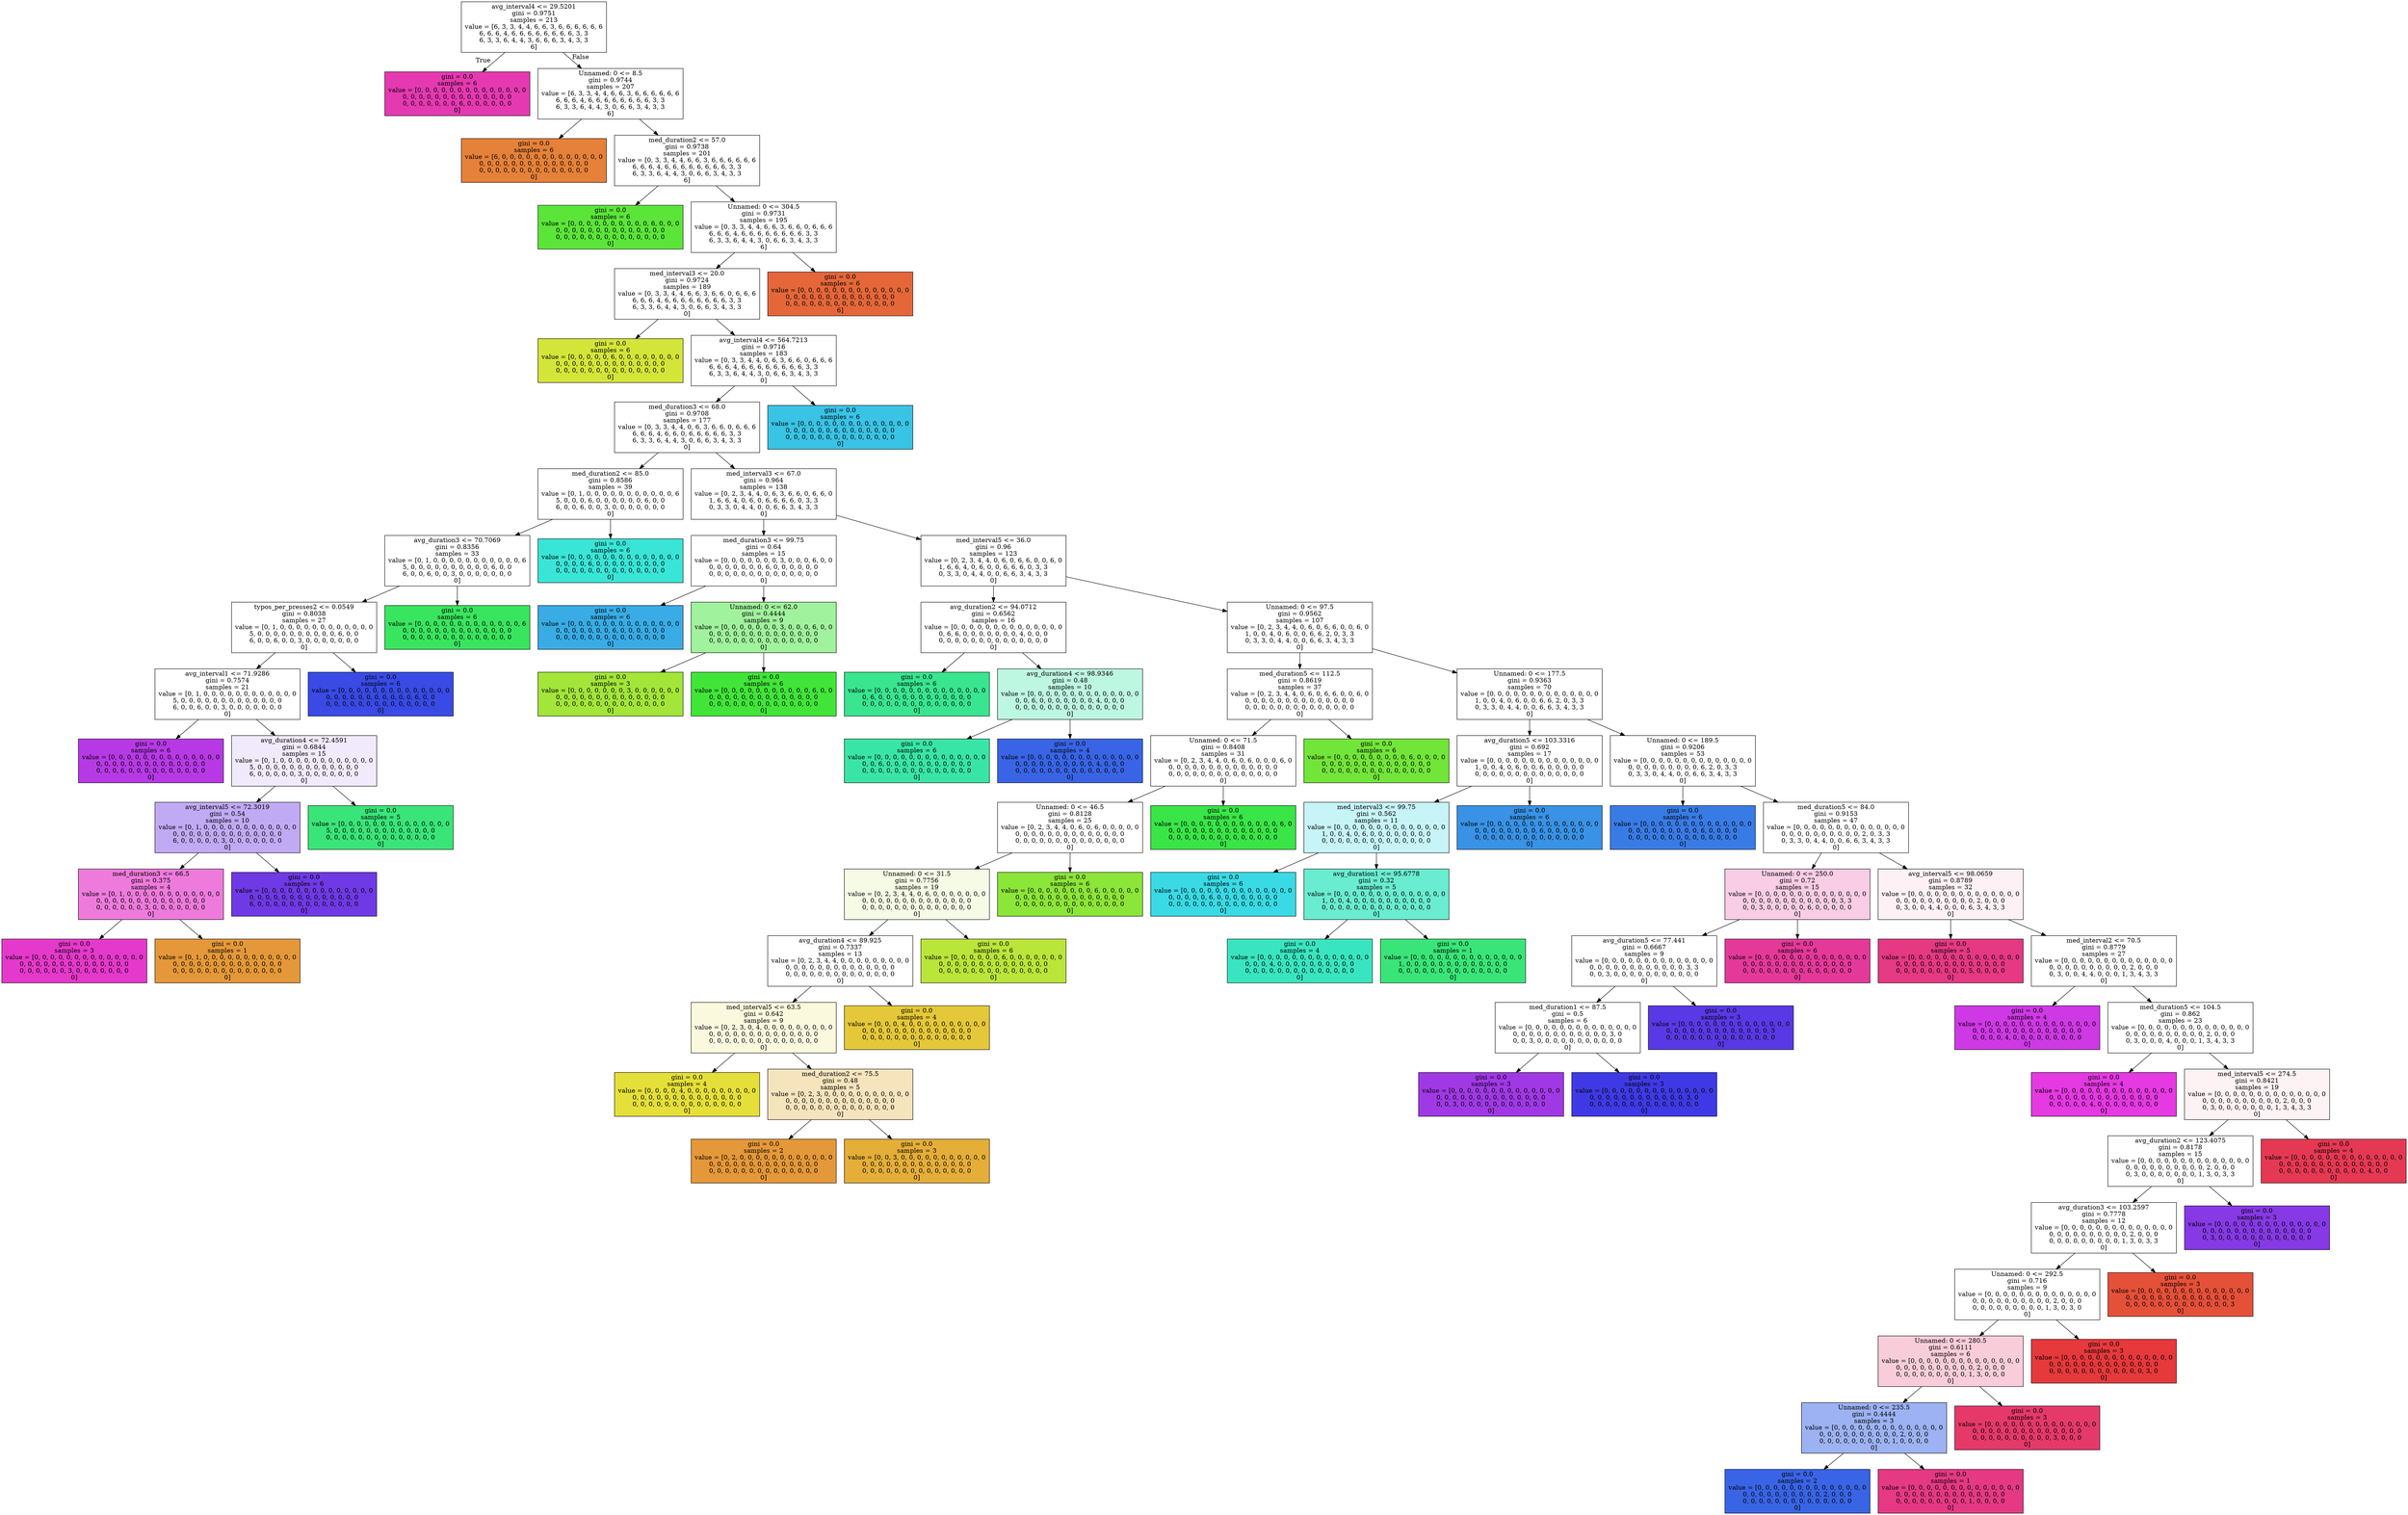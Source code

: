 digraph Tree {
node [shape=box, style="filled", color="black"] ;
0 [label="avg_interval4 <= 29.5201\ngini = 0.9751\nsamples = 213\nvalue = [6, 3, 3, 4, 4, 6, 6, 3, 6, 6, 6, 6, 6, 6\n6, 6, 6, 4, 6, 6, 6, 6, 6, 6, 6, 6, 3, 3\n6, 3, 3, 6, 4, 4, 3, 6, 6, 6, 3, 4, 3, 3\n6]", fillcolor="#e5813900"] ;
1 [label="gini = 0.0\nsamples = 6\nvalue = [0, 0, 0, 0, 0, 0, 0, 0, 0, 0, 0, 0, 0, 0\n0, 0, 0, 0, 0, 0, 0, 0, 0, 0, 0, 0, 0, 0\n0, 0, 0, 0, 0, 0, 0, 6, 0, 0, 0, 0, 0, 0\n0]", fillcolor="#e539b1ff"] ;
0 -> 1 [labeldistance=2.5, labelangle=45, headlabel="True"] ;
2 [label="Unnamed: 0 <= 8.5\ngini = 0.9744\nsamples = 207\nvalue = [6, 3, 3, 4, 4, 6, 6, 3, 6, 6, 6, 6, 6, 6\n6, 6, 6, 4, 6, 6, 6, 6, 6, 6, 6, 6, 3, 3\n6, 3, 3, 6, 4, 4, 3, 0, 6, 6, 3, 4, 3, 3\n6]", fillcolor="#e5813900"] ;
0 -> 2 [labeldistance=2.5, labelangle=-45, headlabel="False"] ;
3 [label="gini = 0.0\nsamples = 6\nvalue = [6, 0, 0, 0, 0, 0, 0, 0, 0, 0, 0, 0, 0, 0\n0, 0, 0, 0, 0, 0, 0, 0, 0, 0, 0, 0, 0, 0\n0, 0, 0, 0, 0, 0, 0, 0, 0, 0, 0, 0, 0, 0\n0]", fillcolor="#e58139ff"] ;
2 -> 3 ;
4 [label="med_duration2 <= 57.0\ngini = 0.9738\nsamples = 201\nvalue = [0, 3, 3, 4, 4, 6, 6, 3, 6, 6, 6, 6, 6, 6\n6, 6, 6, 4, 6, 6, 6, 6, 6, 6, 6, 6, 3, 3\n6, 3, 3, 6, 4, 4, 3, 0, 6, 6, 3, 4, 3, 3\n6]", fillcolor="#d4e53900"] ;
2 -> 4 ;
5 [label="gini = 0.0\nsamples = 6\nvalue = [0, 0, 0, 0, 0, 0, 0, 0, 0, 0, 6, 0, 0, 0\n0, 0, 0, 0, 0, 0, 0, 0, 0, 0, 0, 0, 0, 0\n0, 0, 0, 0, 0, 0, 0, 0, 0, 0, 0, 0, 0, 0\n0]", fillcolor="#5be539ff"] ;
4 -> 5 ;
6 [label="Unnamed: 0 <= 304.5\ngini = 0.9731\nsamples = 195\nvalue = [0, 3, 3, 4, 4, 6, 6, 3, 6, 6, 0, 6, 6, 6\n6, 6, 6, 4, 6, 6, 6, 6, 6, 6, 6, 6, 3, 3\n6, 3, 3, 6, 4, 4, 3, 0, 6, 6, 3, 4, 3, 3\n6]", fillcolor="#d4e53900"] ;
4 -> 6 ;
7 [label="med_interval3 <= 20.0\ngini = 0.9724\nsamples = 189\nvalue = [0, 3, 3, 4, 4, 6, 6, 3, 6, 6, 0, 6, 6, 6\n6, 6, 6, 4, 6, 6, 6, 6, 6, 6, 6, 6, 3, 3\n6, 3, 3, 6, 4, 4, 3, 0, 6, 6, 3, 4, 3, 3\n0]", fillcolor="#d4e53900"] ;
6 -> 7 ;
8 [label="gini = 0.0\nsamples = 6\nvalue = [0, 0, 0, 0, 0, 6, 0, 0, 0, 0, 0, 0, 0, 0\n0, 0, 0, 0, 0, 0, 0, 0, 0, 0, 0, 0, 0, 0\n0, 0, 0, 0, 0, 0, 0, 0, 0, 0, 0, 0, 0, 0\n0]", fillcolor="#d4e539ff"] ;
7 -> 8 ;
9 [label="avg_interval4 <= 564.7213\ngini = 0.9716\nsamples = 183\nvalue = [0, 3, 3, 4, 4, 0, 6, 3, 6, 6, 0, 6, 6, 6\n6, 6, 6, 4, 6, 6, 6, 6, 6, 6, 6, 6, 3, 3\n6, 3, 3, 6, 4, 4, 3, 0, 6, 6, 3, 4, 3, 3\n0]", fillcolor="#bae53900"] ;
7 -> 9 ;
10 [label="med_duration3 <= 68.0\ngini = 0.9708\nsamples = 177\nvalue = [0, 3, 3, 4, 4, 0, 6, 3, 6, 6, 0, 6, 6, 6\n6, 6, 6, 4, 6, 6, 0, 6, 6, 6, 6, 6, 3, 3\n6, 3, 3, 6, 4, 4, 3, 0, 6, 6, 3, 4, 3, 3\n0]", fillcolor="#bae53900"] ;
9 -> 10 ;
11 [label="med_duration2 <= 85.0\ngini = 0.8586\nsamples = 39\nvalue = [0, 1, 0, 0, 0, 0, 0, 0, 0, 0, 0, 0, 0, 6\n5, 0, 0, 0, 6, 0, 0, 0, 0, 0, 0, 6, 0, 0\n6, 0, 0, 6, 0, 0, 3, 0, 0, 0, 0, 0, 0, 0\n0]", fillcolor="#39e55e00"] ;
10 -> 11 ;
12 [label="avg_duration3 <= 70.7069\ngini = 0.8356\nsamples = 33\nvalue = [0, 1, 0, 0, 0, 0, 0, 0, 0, 0, 0, 0, 0, 6\n5, 0, 0, 0, 0, 0, 0, 0, 0, 0, 0, 6, 0, 0\n6, 0, 0, 6, 0, 0, 3, 0, 0, 0, 0, 0, 0, 0\n0]", fillcolor="#39e55e00"] ;
11 -> 12 ;
13 [label="typos_per_presses2 <= 0.0549\ngini = 0.8038\nsamples = 27\nvalue = [0, 1, 0, 0, 0, 0, 0, 0, 0, 0, 0, 0, 0, 0\n5, 0, 0, 0, 0, 0, 0, 0, 0, 0, 0, 6, 0, 0\n6, 0, 0, 6, 0, 0, 3, 0, 0, 0, 0, 0, 0, 0\n0]", fillcolor="#394ae500"] ;
12 -> 13 ;
14 [label="avg_interval1 <= 71.9286\ngini = 0.7574\nsamples = 21\nvalue = [0, 1, 0, 0, 0, 0, 0, 0, 0, 0, 0, 0, 0, 0\n5, 0, 0, 0, 0, 0, 0, 0, 0, 0, 0, 0, 0, 0\n6, 0, 0, 6, 0, 0, 3, 0, 0, 0, 0, 0, 0, 0\n0]", fillcolor="#6f39e500"] ;
13 -> 14 ;
15 [label="gini = 0.0\nsamples = 6\nvalue = [0, 0, 0, 0, 0, 0, 0, 0, 0, 0, 0, 0, 0, 0\n0, 0, 0, 0, 0, 0, 0, 0, 0, 0, 0, 0, 0, 0\n0, 0, 0, 6, 0, 0, 0, 0, 0, 0, 0, 0, 0, 0\n0]", fillcolor="#b739e5ff"] ;
14 -> 15 ;
16 [label="avg_duration4 <= 72.4591\ngini = 0.6844\nsamples = 15\nvalue = [0, 1, 0, 0, 0, 0, 0, 0, 0, 0, 0, 0, 0, 0\n5, 0, 0, 0, 0, 0, 0, 0, 0, 0, 0, 0, 0, 0\n6, 0, 0, 0, 0, 0, 3, 0, 0, 0, 0, 0, 0, 0\n0]", fillcolor="#6f39e51a"] ;
14 -> 16 ;
17 [label="avg_interval5 <= 72.3019\ngini = 0.54\nsamples = 10\nvalue = [0, 1, 0, 0, 0, 0, 0, 0, 0, 0, 0, 0, 0, 0\n0, 0, 0, 0, 0, 0, 0, 0, 0, 0, 0, 0, 0, 0\n6, 0, 0, 0, 0, 0, 3, 0, 0, 0, 0, 0, 0, 0\n0]", fillcolor="#6f39e56d"] ;
16 -> 17 ;
18 [label="med_duration3 <= 66.5\ngini = 0.375\nsamples = 4\nvalue = [0, 1, 0, 0, 0, 0, 0, 0, 0, 0, 0, 0, 0, 0\n0, 0, 0, 0, 0, 0, 0, 0, 0, 0, 0, 0, 0, 0\n0, 0, 0, 0, 0, 0, 3, 0, 0, 0, 0, 0, 0, 0\n0]", fillcolor="#e539cbaa"] ;
17 -> 18 ;
19 [label="gini = 0.0\nsamples = 3\nvalue = [0, 0, 0, 0, 0, 0, 0, 0, 0, 0, 0, 0, 0, 0\n0, 0, 0, 0, 0, 0, 0, 0, 0, 0, 0, 0, 0, 0\n0, 0, 0, 0, 0, 0, 3, 0, 0, 0, 0, 0, 0, 0\n0]", fillcolor="#e539cbff"] ;
18 -> 19 ;
20 [label="gini = 0.0\nsamples = 1\nvalue = [0, 1, 0, 0, 0, 0, 0, 0, 0, 0, 0, 0, 0, 0\n0, 0, 0, 0, 0, 0, 0, 0, 0, 0, 0, 0, 0, 0\n0, 0, 0, 0, 0, 0, 0, 0, 0, 0, 0, 0, 0, 0\n0]", fillcolor="#e59839ff"] ;
18 -> 20 ;
21 [label="gini = 0.0\nsamples = 6\nvalue = [0, 0, 0, 0, 0, 0, 0, 0, 0, 0, 0, 0, 0, 0\n0, 0, 0, 0, 0, 0, 0, 0, 0, 0, 0, 0, 0, 0\n6, 0, 0, 0, 0, 0, 0, 0, 0, 0, 0, 0, 0, 0\n0]", fillcolor="#6f39e5ff"] ;
17 -> 21 ;
22 [label="gini = 0.0\nsamples = 5\nvalue = [0, 0, 0, 0, 0, 0, 0, 0, 0, 0, 0, 0, 0, 0\n5, 0, 0, 0, 0, 0, 0, 0, 0, 0, 0, 0, 0, 0\n0, 0, 0, 0, 0, 0, 0, 0, 0, 0, 0, 0, 0, 0\n0]", fillcolor="#39e578ff"] ;
16 -> 22 ;
23 [label="gini = 0.0\nsamples = 6\nvalue = [0, 0, 0, 0, 0, 0, 0, 0, 0, 0, 0, 0, 0, 0\n0, 0, 0, 0, 0, 0, 0, 0, 0, 0, 0, 6, 0, 0\n0, 0, 0, 0, 0, 0, 0, 0, 0, 0, 0, 0, 0, 0\n0]", fillcolor="#394ae5ff"] ;
13 -> 23 ;
24 [label="gini = 0.0\nsamples = 6\nvalue = [0, 0, 0, 0, 0, 0, 0, 0, 0, 0, 0, 0, 0, 6\n0, 0, 0, 0, 0, 0, 0, 0, 0, 0, 0, 0, 0, 0\n0, 0, 0, 0, 0, 0, 0, 0, 0, 0, 0, 0, 0, 0\n0]", fillcolor="#39e55eff"] ;
12 -> 24 ;
25 [label="gini = 0.0\nsamples = 6\nvalue = [0, 0, 0, 0, 0, 0, 0, 0, 0, 0, 0, 0, 0, 0\n0, 0, 0, 0, 6, 0, 0, 0, 0, 0, 0, 0, 0, 0\n0, 0, 0, 0, 0, 0, 0, 0, 0, 0, 0, 0, 0, 0\n0]", fillcolor="#39e5d7ff"] ;
11 -> 25 ;
26 [label="med_interval3 <= 67.0\ngini = 0.964\nsamples = 138\nvalue = [0, 2, 3, 4, 4, 0, 6, 3, 6, 6, 0, 6, 6, 0\n1, 6, 6, 4, 0, 6, 0, 6, 6, 6, 6, 0, 3, 3\n0, 3, 3, 0, 4, 4, 0, 0, 6, 6, 3, 4, 3, 3\n0]", fillcolor="#bae53900"] ;
10 -> 26 ;
27 [label="med_duration3 <= 99.75\ngini = 0.64\nsamples = 15\nvalue = [0, 0, 0, 0, 0, 0, 0, 3, 0, 0, 0, 6, 0, 0\n0, 0, 0, 0, 0, 0, 0, 6, 0, 0, 0, 0, 0, 0\n0, 0, 0, 0, 0, 0, 0, 0, 0, 0, 0, 0, 0, 0\n0]", fillcolor="#41e53900"] ;
26 -> 27 ;
28 [label="gini = 0.0\nsamples = 6\nvalue = [0, 0, 0, 0, 0, 0, 0, 0, 0, 0, 0, 0, 0, 0\n0, 0, 0, 0, 0, 0, 0, 6, 0, 0, 0, 0, 0, 0\n0, 0, 0, 0, 0, 0, 0, 0, 0, 0, 0, 0, 0, 0\n0]", fillcolor="#39ace5ff"] ;
27 -> 28 ;
29 [label="Unnamed: 0 <= 62.0\ngini = 0.4444\nsamples = 9\nvalue = [0, 0, 0, 0, 0, 0, 0, 3, 0, 0, 0, 6, 0, 0\n0, 0, 0, 0, 0, 0, 0, 0, 0, 0, 0, 0, 0, 0\n0, 0, 0, 0, 0, 0, 0, 0, 0, 0, 0, 0, 0, 0\n0]", fillcolor="#41e5397f"] ;
27 -> 29 ;
30 [label="gini = 0.0\nsamples = 3\nvalue = [0, 0, 0, 0, 0, 0, 0, 3, 0, 0, 0, 0, 0, 0\n0, 0, 0, 0, 0, 0, 0, 0, 0, 0, 0, 0, 0, 0\n0, 0, 0, 0, 0, 0, 0, 0, 0, 0, 0, 0, 0, 0\n0]", fillcolor="#a3e539ff"] ;
29 -> 30 ;
31 [label="gini = 0.0\nsamples = 6\nvalue = [0, 0, 0, 0, 0, 0, 0, 0, 0, 0, 0, 6, 0, 0\n0, 0, 0, 0, 0, 0, 0, 0, 0, 0, 0, 0, 0, 0\n0, 0, 0, 0, 0, 0, 0, 0, 0, 0, 0, 0, 0, 0\n0]", fillcolor="#41e539ff"] ;
29 -> 31 ;
32 [label="med_interval5 <= 36.0\ngini = 0.96\nsamples = 123\nvalue = [0, 2, 3, 4, 4, 0, 6, 0, 6, 6, 0, 0, 6, 0\n1, 6, 6, 4, 0, 6, 0, 0, 6, 6, 6, 0, 3, 3\n0, 3, 3, 0, 4, 4, 0, 0, 6, 6, 3, 4, 3, 3\n0]", fillcolor="#bae53900"] ;
26 -> 32 ;
33 [label="avg_duration2 <= 94.0712\ngini = 0.6562\nsamples = 16\nvalue = [0, 0, 0, 0, 0, 0, 0, 0, 0, 0, 0, 0, 0, 0\n0, 6, 6, 0, 0, 0, 0, 0, 0, 0, 4, 0, 0, 0\n0, 0, 0, 0, 0, 0, 0, 0, 0, 0, 0, 0, 0, 0\n0]", fillcolor="#39e58f00"] ;
32 -> 33 ;
34 [label="gini = 0.0\nsamples = 6\nvalue = [0, 0, 0, 0, 0, 0, 0, 0, 0, 0, 0, 0, 0, 0\n0, 6, 0, 0, 0, 0, 0, 0, 0, 0, 0, 0, 0, 0\n0, 0, 0, 0, 0, 0, 0, 0, 0, 0, 0, 0, 0, 0\n0]", fillcolor="#39e58fff"] ;
33 -> 34 ;
35 [label="avg_duration4 <= 98.9346\ngini = 0.48\nsamples = 10\nvalue = [0, 0, 0, 0, 0, 0, 0, 0, 0, 0, 0, 0, 0, 0\n0, 0, 6, 0, 0, 0, 0, 0, 0, 0, 4, 0, 0, 0\n0, 0, 0, 0, 0, 0, 0, 0, 0, 0, 0, 0, 0, 0\n0]", fillcolor="#39e5a655"] ;
33 -> 35 ;
36 [label="gini = 0.0\nsamples = 6\nvalue = [0, 0, 0, 0, 0, 0, 0, 0, 0, 0, 0, 0, 0, 0\n0, 0, 6, 0, 0, 0, 0, 0, 0, 0, 0, 0, 0, 0\n0, 0, 0, 0, 0, 0, 0, 0, 0, 0, 0, 0, 0, 0\n0]", fillcolor="#39e5a6ff"] ;
35 -> 36 ;
37 [label="gini = 0.0\nsamples = 4\nvalue = [0, 0, 0, 0, 0, 0, 0, 0, 0, 0, 0, 0, 0, 0\n0, 0, 0, 0, 0, 0, 0, 0, 0, 0, 4, 0, 0, 0\n0, 0, 0, 0, 0, 0, 0, 0, 0, 0, 0, 0, 0, 0\n0]", fillcolor="#3964e5ff"] ;
35 -> 37 ;
38 [label="Unnamed: 0 <= 97.5\ngini = 0.9562\nsamples = 107\nvalue = [0, 2, 3, 4, 4, 0, 6, 0, 6, 6, 0, 0, 6, 0\n1, 0, 0, 4, 0, 6, 0, 0, 6, 6, 2, 0, 3, 3\n0, 3, 3, 0, 4, 4, 0, 0, 6, 6, 3, 4, 3, 3\n0]", fillcolor="#bae53900"] ;
32 -> 38 ;
39 [label="med_duration5 <= 112.5\ngini = 0.8619\nsamples = 37\nvalue = [0, 2, 3, 4, 4, 0, 6, 0, 6, 6, 0, 0, 6, 0\n0, 0, 0, 0, 0, 0, 0, 0, 0, 0, 0, 0, 0, 0\n0, 0, 0, 0, 0, 0, 0, 0, 0, 0, 0, 0, 0, 0\n0]", fillcolor="#bae53900"] ;
38 -> 39 ;
40 [label="Unnamed: 0 <= 71.5\ngini = 0.8408\nsamples = 31\nvalue = [0, 2, 3, 4, 4, 0, 6, 0, 6, 0, 0, 0, 6, 0\n0, 0, 0, 0, 0, 0, 0, 0, 0, 0, 0, 0, 0, 0\n0, 0, 0, 0, 0, 0, 0, 0, 0, 0, 0, 0, 0, 0\n0]", fillcolor="#bae53900"] ;
39 -> 40 ;
41 [label="Unnamed: 0 <= 46.5\ngini = 0.8128\nsamples = 25\nvalue = [0, 2, 3, 4, 4, 0, 6, 0, 6, 0, 0, 0, 0, 0\n0, 0, 0, 0, 0, 0, 0, 0, 0, 0, 0, 0, 0, 0\n0, 0, 0, 0, 0, 0, 0, 0, 0, 0, 0, 0, 0, 0\n0]", fillcolor="#bae53900"] ;
40 -> 41 ;
42 [label="Unnamed: 0 <= 31.5\ngini = 0.7756\nsamples = 19\nvalue = [0, 2, 3, 4, 4, 0, 6, 0, 0, 0, 0, 0, 0, 0\n0, 0, 0, 0, 0, 0, 0, 0, 0, 0, 0, 0, 0, 0\n0, 0, 0, 0, 0, 0, 0, 0, 0, 0, 0, 0, 0, 0\n0]", fillcolor="#bae53922"] ;
41 -> 42 ;
43 [label="avg_duration4 <= 89.925\ngini = 0.7337\nsamples = 13\nvalue = [0, 2, 3, 4, 4, 0, 0, 0, 0, 0, 0, 0, 0, 0\n0, 0, 0, 0, 0, 0, 0, 0, 0, 0, 0, 0, 0, 0\n0, 0, 0, 0, 0, 0, 0, 0, 0, 0, 0, 0, 0, 0\n0]", fillcolor="#e5c83900"] ;
42 -> 43 ;
44 [label="med_interval5 <= 63.5\ngini = 0.642\nsamples = 9\nvalue = [0, 2, 3, 0, 4, 0, 0, 0, 0, 0, 0, 0, 0, 0\n0, 0, 0, 0, 0, 0, 0, 0, 0, 0, 0, 0, 0, 0\n0, 0, 0, 0, 0, 0, 0, 0, 0, 0, 0, 0, 0, 0\n0]", fillcolor="#e5df392a"] ;
43 -> 44 ;
45 [label="gini = 0.0\nsamples = 4\nvalue = [0, 0, 0, 0, 4, 0, 0, 0, 0, 0, 0, 0, 0, 0\n0, 0, 0, 0, 0, 0, 0, 0, 0, 0, 0, 0, 0, 0\n0, 0, 0, 0, 0, 0, 0, 0, 0, 0, 0, 0, 0, 0\n0]", fillcolor="#e5df39ff"] ;
44 -> 45 ;
46 [label="med_duration2 <= 75.5\ngini = 0.48\nsamples = 5\nvalue = [0, 2, 3, 0, 0, 0, 0, 0, 0, 0, 0, 0, 0, 0\n0, 0, 0, 0, 0, 0, 0, 0, 0, 0, 0, 0, 0, 0\n0, 0, 0, 0, 0, 0, 0, 0, 0, 0, 0, 0, 0, 0\n0]", fillcolor="#e5ae3955"] ;
44 -> 46 ;
47 [label="gini = 0.0\nsamples = 2\nvalue = [0, 2, 0, 0, 0, 0, 0, 0, 0, 0, 0, 0, 0, 0\n0, 0, 0, 0, 0, 0, 0, 0, 0, 0, 0, 0, 0, 0\n0, 0, 0, 0, 0, 0, 0, 0, 0, 0, 0, 0, 0, 0\n0]", fillcolor="#e59839ff"] ;
46 -> 47 ;
48 [label="gini = 0.0\nsamples = 3\nvalue = [0, 0, 3, 0, 0, 0, 0, 0, 0, 0, 0, 0, 0, 0\n0, 0, 0, 0, 0, 0, 0, 0, 0, 0, 0, 0, 0, 0\n0, 0, 0, 0, 0, 0, 0, 0, 0, 0, 0, 0, 0, 0\n0]", fillcolor="#e5ae39ff"] ;
46 -> 48 ;
49 [label="gini = 0.0\nsamples = 4\nvalue = [0, 0, 0, 4, 0, 0, 0, 0, 0, 0, 0, 0, 0, 0\n0, 0, 0, 0, 0, 0, 0, 0, 0, 0, 0, 0, 0, 0\n0, 0, 0, 0, 0, 0, 0, 0, 0, 0, 0, 0, 0, 0\n0]", fillcolor="#e5c839ff"] ;
43 -> 49 ;
50 [label="gini = 0.0\nsamples = 6\nvalue = [0, 0, 0, 0, 0, 0, 6, 0, 0, 0, 0, 0, 0, 0\n0, 0, 0, 0, 0, 0, 0, 0, 0, 0, 0, 0, 0, 0\n0, 0, 0, 0, 0, 0, 0, 0, 0, 0, 0, 0, 0, 0\n0]", fillcolor="#bae539ff"] ;
42 -> 50 ;
51 [label="gini = 0.0\nsamples = 6\nvalue = [0, 0, 0, 0, 0, 0, 0, 0, 6, 0, 0, 0, 0, 0\n0, 0, 0, 0, 0, 0, 0, 0, 0, 0, 0, 0, 0, 0\n0, 0, 0, 0, 0, 0, 0, 0, 0, 0, 0, 0, 0, 0\n0]", fillcolor="#8ce539ff"] ;
41 -> 51 ;
52 [label="gini = 0.0\nsamples = 6\nvalue = [0, 0, 0, 0, 0, 0, 0, 0, 0, 0, 0, 0, 6, 0\n0, 0, 0, 0, 0, 0, 0, 0, 0, 0, 0, 0, 0, 0\n0, 0, 0, 0, 0, 0, 0, 0, 0, 0, 0, 0, 0, 0\n0]", fillcolor="#39e547ff"] ;
40 -> 52 ;
53 [label="gini = 0.0\nsamples = 6\nvalue = [0, 0, 0, 0, 0, 0, 0, 0, 0, 6, 0, 0, 0, 0\n0, 0, 0, 0, 0, 0, 0, 0, 0, 0, 0, 0, 0, 0\n0, 0, 0, 0, 0, 0, 0, 0, 0, 0, 0, 0, 0, 0\n0]", fillcolor="#72e539ff"] ;
39 -> 53 ;
54 [label="Unnamed: 0 <= 177.5\ngini = 0.9363\nsamples = 70\nvalue = [0, 0, 0, 0, 0, 0, 0, 0, 0, 0, 0, 0, 0, 0\n1, 0, 0, 4, 0, 6, 0, 0, 6, 6, 2, 0, 3, 3\n0, 3, 3, 0, 4, 4, 0, 0, 6, 6, 3, 4, 3, 3\n0]", fillcolor="#39dae500"] ;
38 -> 54 ;
55 [label="avg_duration5 <= 103.3316\ngini = 0.692\nsamples = 17\nvalue = [0, 0, 0, 0, 0, 0, 0, 0, 0, 0, 0, 0, 0, 0\n1, 0, 0, 4, 0, 6, 0, 0, 6, 0, 0, 0, 0, 0\n0, 0, 0, 0, 0, 0, 0, 0, 0, 0, 0, 0, 0, 0\n0]", fillcolor="#39dae500"] ;
54 -> 55 ;
56 [label="med_interval3 <= 99.75\ngini = 0.562\nsamples = 11\nvalue = [0, 0, 0, 0, 0, 0, 0, 0, 0, 0, 0, 0, 0, 0\n1, 0, 0, 4, 0, 6, 0, 0, 0, 0, 0, 0, 0, 0\n0, 0, 0, 0, 0, 0, 0, 0, 0, 0, 0, 0, 0, 0\n0]", fillcolor="#39dae549"] ;
55 -> 56 ;
57 [label="gini = 0.0\nsamples = 6\nvalue = [0, 0, 0, 0, 0, 0, 0, 0, 0, 0, 0, 0, 0, 0\n0, 0, 0, 0, 0, 6, 0, 0, 0, 0, 0, 0, 0, 0\n0, 0, 0, 0, 0, 0, 0, 0, 0, 0, 0, 0, 0, 0\n0]", fillcolor="#39dae5ff"] ;
56 -> 57 ;
58 [label="avg_duration1 <= 95.6778\ngini = 0.32\nsamples = 5\nvalue = [0, 0, 0, 0, 0, 0, 0, 0, 0, 0, 0, 0, 0, 0\n1, 0, 0, 4, 0, 0, 0, 0, 0, 0, 0, 0, 0, 0\n0, 0, 0, 0, 0, 0, 0, 0, 0, 0, 0, 0, 0, 0\n0]", fillcolor="#39e5c0bf"] ;
56 -> 58 ;
59 [label="gini = 0.0\nsamples = 4\nvalue = [0, 0, 0, 0, 0, 0, 0, 0, 0, 0, 0, 0, 0, 0\n0, 0, 0, 4, 0, 0, 0, 0, 0, 0, 0, 0, 0, 0\n0, 0, 0, 0, 0, 0, 0, 0, 0, 0, 0, 0, 0, 0\n0]", fillcolor="#39e5c0ff"] ;
58 -> 59 ;
60 [label="gini = 0.0\nsamples = 1\nvalue = [0, 0, 0, 0, 0, 0, 0, 0, 0, 0, 0, 0, 0, 0\n1, 0, 0, 0, 0, 0, 0, 0, 0, 0, 0, 0, 0, 0\n0, 0, 0, 0, 0, 0, 0, 0, 0, 0, 0, 0, 0, 0\n0]", fillcolor="#39e578ff"] ;
58 -> 60 ;
61 [label="gini = 0.0\nsamples = 6\nvalue = [0, 0, 0, 0, 0, 0, 0, 0, 0, 0, 0, 0, 0, 0\n0, 0, 0, 0, 0, 0, 0, 0, 6, 0, 0, 0, 0, 0\n0, 0, 0, 0, 0, 0, 0, 0, 0, 0, 0, 0, 0, 0\n0]", fillcolor="#3992e5ff"] ;
55 -> 61 ;
62 [label="Unnamed: 0 <= 189.5\ngini = 0.9206\nsamples = 53\nvalue = [0, 0, 0, 0, 0, 0, 0, 0, 0, 0, 0, 0, 0, 0\n0, 0, 0, 0, 0, 0, 0, 0, 0, 6, 2, 0, 3, 3\n0, 3, 3, 0, 4, 4, 0, 0, 6, 6, 3, 4, 3, 3\n0]", fillcolor="#397be500"] ;
54 -> 62 ;
63 [label="gini = 0.0\nsamples = 6\nvalue = [0, 0, 0, 0, 0, 0, 0, 0, 0, 0, 0, 0, 0, 0\n0, 0, 0, 0, 0, 0, 0, 0, 0, 6, 0, 0, 0, 0\n0, 0, 0, 0, 0, 0, 0, 0, 0, 0, 0, 0, 0, 0\n0]", fillcolor="#397be5ff"] ;
62 -> 63 ;
64 [label="med_duration5 <= 84.0\ngini = 0.9153\nsamples = 47\nvalue = [0, 0, 0, 0, 0, 0, 0, 0, 0, 0, 0, 0, 0, 0\n0, 0, 0, 0, 0, 0, 0, 0, 0, 0, 2, 0, 3, 3\n0, 3, 3, 0, 4, 4, 0, 0, 6, 6, 3, 4, 3, 3\n0]", fillcolor="#e5399a00"] ;
62 -> 64 ;
65 [label="Unnamed: 0 <= 250.0\ngini = 0.72\nsamples = 15\nvalue = [0, 0, 0, 0, 0, 0, 0, 0, 0, 0, 0, 0, 0, 0\n0, 0, 0, 0, 0, 0, 0, 0, 0, 0, 0, 0, 3, 3\n0, 0, 3, 0, 0, 0, 0, 0, 6, 0, 0, 0, 0, 0\n0]", fillcolor="#e5399a40"] ;
64 -> 65 ;
66 [label="avg_duration5 <= 77.441\ngini = 0.6667\nsamples = 9\nvalue = [0, 0, 0, 0, 0, 0, 0, 0, 0, 0, 0, 0, 0, 0\n0, 0, 0, 0, 0, 0, 0, 0, 0, 0, 0, 0, 3, 3\n0, 0, 3, 0, 0, 0, 0, 0, 0, 0, 0, 0, 0, 0\n0]", fillcolor="#3f39e500"] ;
65 -> 66 ;
67 [label="med_duration1 <= 87.5\ngini = 0.5\nsamples = 6\nvalue = [0, 0, 0, 0, 0, 0, 0, 0, 0, 0, 0, 0, 0, 0\n0, 0, 0, 0, 0, 0, 0, 0, 0, 0, 0, 0, 3, 0\n0, 0, 3, 0, 0, 0, 0, 0, 0, 0, 0, 0, 0, 0\n0]", fillcolor="#3f39e500"] ;
66 -> 67 ;
68 [label="gini = 0.0\nsamples = 3\nvalue = [0, 0, 0, 0, 0, 0, 0, 0, 0, 0, 0, 0, 0, 0\n0, 0, 0, 0, 0, 0, 0, 0, 0, 0, 0, 0, 0, 0\n0, 0, 3, 0, 0, 0, 0, 0, 0, 0, 0, 0, 0, 0\n0]", fillcolor="#a039e5ff"] ;
67 -> 68 ;
69 [label="gini = 0.0\nsamples = 3\nvalue = [0, 0, 0, 0, 0, 0, 0, 0, 0, 0, 0, 0, 0, 0\n0, 0, 0, 0, 0, 0, 0, 0, 0, 0, 0, 0, 3, 0\n0, 0, 0, 0, 0, 0, 0, 0, 0, 0, 0, 0, 0, 0\n0]", fillcolor="#3f39e5ff"] ;
67 -> 69 ;
70 [label="gini = 0.0\nsamples = 3\nvalue = [0, 0, 0, 0, 0, 0, 0, 0, 0, 0, 0, 0, 0, 0\n0, 0, 0, 0, 0, 0, 0, 0, 0, 0, 0, 0, 0, 3\n0, 0, 0, 0, 0, 0, 0, 0, 0, 0, 0, 0, 0, 0\n0]", fillcolor="#5839e5ff"] ;
66 -> 70 ;
71 [label="gini = 0.0\nsamples = 6\nvalue = [0, 0, 0, 0, 0, 0, 0, 0, 0, 0, 0, 0, 0, 0\n0, 0, 0, 0, 0, 0, 0, 0, 0, 0, 0, 0, 0, 0\n0, 0, 0, 0, 0, 0, 0, 0, 6, 0, 0, 0, 0, 0\n0]", fillcolor="#e5399aff"] ;
65 -> 71 ;
72 [label="avg_interval5 <= 98.0659\ngini = 0.8789\nsamples = 32\nvalue = [0, 0, 0, 0, 0, 0, 0, 0, 0, 0, 0, 0, 0, 0\n0, 0, 0, 0, 0, 0, 0, 0, 0, 0, 2, 0, 0, 0\n0, 3, 0, 0, 4, 4, 0, 0, 0, 6, 3, 4, 3, 3\n0]", fillcolor="#e5398312"] ;
64 -> 72 ;
73 [label="gini = 0.0\nsamples = 5\nvalue = [0, 0, 0, 0, 0, 0, 0, 0, 0, 0, 0, 0, 0, 0\n0, 0, 0, 0, 0, 0, 0, 0, 0, 0, 0, 0, 0, 0\n0, 0, 0, 0, 0, 0, 0, 0, 0, 5, 0, 0, 0, 0\n0]", fillcolor="#e53983ff"] ;
72 -> 73 ;
74 [label="med_interval2 <= 70.5\ngini = 0.8779\nsamples = 27\nvalue = [0, 0, 0, 0, 0, 0, 0, 0, 0, 0, 0, 0, 0, 0\n0, 0, 0, 0, 0, 0, 0, 0, 0, 0, 2, 0, 0, 0\n0, 3, 0, 0, 4, 4, 0, 0, 0, 1, 3, 4, 3, 3\n0]", fillcolor="#ce39e500"] ;
72 -> 74 ;
75 [label="gini = 0.0\nsamples = 4\nvalue = [0, 0, 0, 0, 0, 0, 0, 0, 0, 0, 0, 0, 0, 0\n0, 0, 0, 0, 0, 0, 0, 0, 0, 0, 0, 0, 0, 0\n0, 0, 0, 0, 4, 0, 0, 0, 0, 0, 0, 0, 0, 0\n0]", fillcolor="#ce39e5ff"] ;
74 -> 75 ;
76 [label="med_duration5 <= 104.5\ngini = 0.862\nsamples = 23\nvalue = [0, 0, 0, 0, 0, 0, 0, 0, 0, 0, 0, 0, 0, 0\n0, 0, 0, 0, 0, 0, 0, 0, 0, 0, 2, 0, 0, 0\n0, 3, 0, 0, 0, 4, 0, 0, 0, 1, 3, 4, 3, 3\n0]", fillcolor="#e539e200"] ;
74 -> 76 ;
77 [label="gini = 0.0\nsamples = 4\nvalue = [0, 0, 0, 0, 0, 0, 0, 0, 0, 0, 0, 0, 0, 0\n0, 0, 0, 0, 0, 0, 0, 0, 0, 0, 0, 0, 0, 0\n0, 0, 0, 0, 0, 4, 0, 0, 0, 0, 0, 0, 0, 0\n0]", fillcolor="#e539e2ff"] ;
76 -> 77 ;
78 [label="med_interval5 <= 274.5\ngini = 0.8421\nsamples = 19\nvalue = [0, 0, 0, 0, 0, 0, 0, 0, 0, 0, 0, 0, 0, 0\n0, 0, 0, 0, 0, 0, 0, 0, 0, 0, 2, 0, 0, 0\n0, 3, 0, 0, 0, 0, 0, 0, 0, 1, 3, 4, 3, 3\n0]", fillcolor="#e5395310"] ;
76 -> 78 ;
79 [label="avg_duration2 <= 123.4075\ngini = 0.8178\nsamples = 15\nvalue = [0, 0, 0, 0, 0, 0, 0, 0, 0, 0, 0, 0, 0, 0\n0, 0, 0, 0, 0, 0, 0, 0, 0, 0, 2, 0, 0, 0\n0, 3, 0, 0, 0, 0, 0, 0, 0, 1, 3, 0, 3, 3\n0]", fillcolor="#8639e500"] ;
78 -> 79 ;
80 [label="avg_duration3 <= 103.2597\ngini = 0.7778\nsamples = 12\nvalue = [0, 0, 0, 0, 0, 0, 0, 0, 0, 0, 0, 0, 0, 0\n0, 0, 0, 0, 0, 0, 0, 0, 0, 0, 2, 0, 0, 0\n0, 0, 0, 0, 0, 0, 0, 0, 0, 1, 3, 0, 3, 3\n0]", fillcolor="#e5396a00"] ;
79 -> 80 ;
81 [label="Unnamed: 0 <= 292.5\ngini = 0.716\nsamples = 9\nvalue = [0, 0, 0, 0, 0, 0, 0, 0, 0, 0, 0, 0, 0, 0\n0, 0, 0, 0, 0, 0, 0, 0, 0, 0, 2, 0, 0, 0\n0, 0, 0, 0, 0, 0, 0, 0, 0, 1, 3, 0, 3, 0\n0]", fillcolor="#e5396a00"] ;
80 -> 81 ;
82 [label="Unnamed: 0 <= 280.5\ngini = 0.6111\nsamples = 6\nvalue = [0, 0, 0, 0, 0, 0, 0, 0, 0, 0, 0, 0, 0, 0\n0, 0, 0, 0, 0, 0, 0, 0, 0, 0, 2, 0, 0, 0\n0, 0, 0, 0, 0, 0, 0, 0, 0, 1, 3, 0, 0, 0\n0]", fillcolor="#e5396a40"] ;
81 -> 82 ;
83 [label="Unnamed: 0 <= 235.5\ngini = 0.4444\nsamples = 3\nvalue = [0, 0, 0, 0, 0, 0, 0, 0, 0, 0, 0, 0, 0, 0\n0, 0, 0, 0, 0, 0, 0, 0, 0, 0, 2, 0, 0, 0\n0, 0, 0, 0, 0, 0, 0, 0, 0, 1, 0, 0, 0, 0\n0]", fillcolor="#3964e57f"] ;
82 -> 83 ;
84 [label="gini = 0.0\nsamples = 2\nvalue = [0, 0, 0, 0, 0, 0, 0, 0, 0, 0, 0, 0, 0, 0\n0, 0, 0, 0, 0, 0, 0, 0, 0, 0, 2, 0, 0, 0\n0, 0, 0, 0, 0, 0, 0, 0, 0, 0, 0, 0, 0, 0\n0]", fillcolor="#3964e5ff"] ;
83 -> 84 ;
85 [label="gini = 0.0\nsamples = 1\nvalue = [0, 0, 0, 0, 0, 0, 0, 0, 0, 0, 0, 0, 0, 0\n0, 0, 0, 0, 0, 0, 0, 0, 0, 0, 0, 0, 0, 0\n0, 0, 0, 0, 0, 0, 0, 0, 0, 1, 0, 0, 0, 0\n0]", fillcolor="#e53983ff"] ;
83 -> 85 ;
86 [label="gini = 0.0\nsamples = 3\nvalue = [0, 0, 0, 0, 0, 0, 0, 0, 0, 0, 0, 0, 0, 0\n0, 0, 0, 0, 0, 0, 0, 0, 0, 0, 0, 0, 0, 0\n0, 0, 0, 0, 0, 0, 0, 0, 0, 0, 3, 0, 0, 0\n0]", fillcolor="#e5396aff"] ;
82 -> 86 ;
87 [label="gini = 0.0\nsamples = 3\nvalue = [0, 0, 0, 0, 0, 0, 0, 0, 0, 0, 0, 0, 0, 0\n0, 0, 0, 0, 0, 0, 0, 0, 0, 0, 0, 0, 0, 0\n0, 0, 0, 0, 0, 0, 0, 0, 0, 0, 0, 0, 3, 0\n0]", fillcolor="#e5393cff"] ;
81 -> 87 ;
88 [label="gini = 0.0\nsamples = 3\nvalue = [0, 0, 0, 0, 0, 0, 0, 0, 0, 0, 0, 0, 0, 0\n0, 0, 0, 0, 0, 0, 0, 0, 0, 0, 0, 0, 0, 0\n0, 0, 0, 0, 0, 0, 0, 0, 0, 0, 0, 0, 0, 3\n0]", fillcolor="#e55039ff"] ;
80 -> 88 ;
89 [label="gini = 0.0\nsamples = 3\nvalue = [0, 0, 0, 0, 0, 0, 0, 0, 0, 0, 0, 0, 0, 0\n0, 0, 0, 0, 0, 0, 0, 0, 0, 0, 0, 0, 0, 0\n0, 3, 0, 0, 0, 0, 0, 0, 0, 0, 0, 0, 0, 0\n0]", fillcolor="#8639e5ff"] ;
79 -> 89 ;
90 [label="gini = 0.0\nsamples = 4\nvalue = [0, 0, 0, 0, 0, 0, 0, 0, 0, 0, 0, 0, 0, 0\n0, 0, 0, 0, 0, 0, 0, 0, 0, 0, 0, 0, 0, 0\n0, 0, 0, 0, 0, 0, 0, 0, 0, 0, 0, 4, 0, 0\n0]", fillcolor="#e53953ff"] ;
78 -> 90 ;
91 [label="gini = 0.0\nsamples = 6\nvalue = [0, 0, 0, 0, 0, 0, 0, 0, 0, 0, 0, 0, 0, 0\n0, 0, 0, 0, 0, 0, 6, 0, 0, 0, 0, 0, 0, 0\n0, 0, 0, 0, 0, 0, 0, 0, 0, 0, 0, 0, 0, 0\n0]", fillcolor="#39c3e5ff"] ;
9 -> 91 ;
92 [label="gini = 0.0\nsamples = 6\nvalue = [0, 0, 0, 0, 0, 0, 0, 0, 0, 0, 0, 0, 0, 0\n0, 0, 0, 0, 0, 0, 0, 0, 0, 0, 0, 0, 0, 0\n0, 0, 0, 0, 0, 0, 0, 0, 0, 0, 0, 0, 0, 0\n6]", fillcolor="#e56739ff"] ;
6 -> 92 ;
}